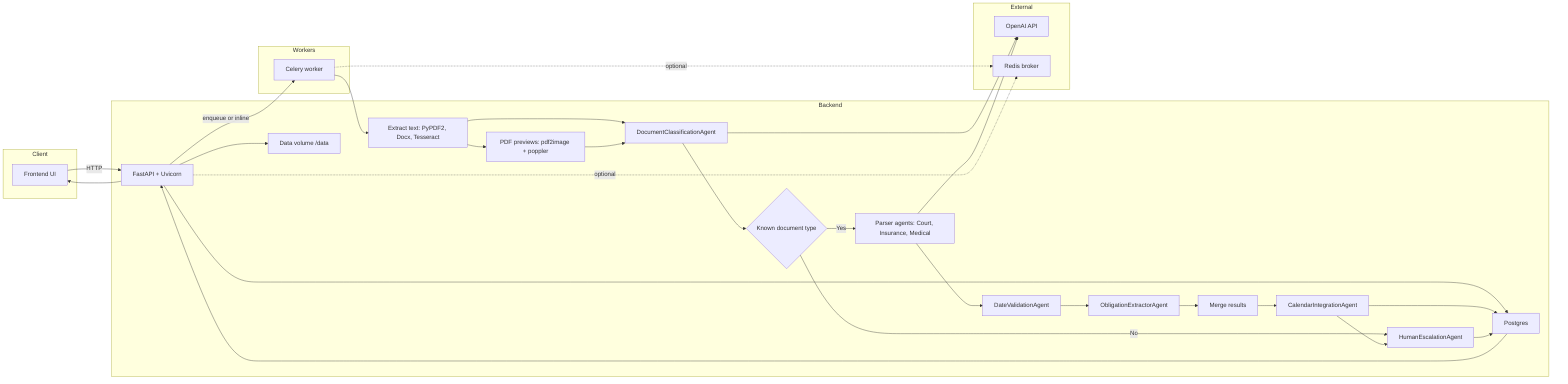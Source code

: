 flowchart LR
  %% Client
  subgraph Client
    UI[Frontend UI]
  end

  %% Backend
  subgraph Backend
    API[FastAPI + Uvicorn]
    STORE[Data volume /data]
    DB[Postgres]
    TXT[Extract text: PyPDF2, Docx, Tesseract]
    PREV[PDF previews: pdf2image + poppler]
    CLS[DocumentClassificationAgent]
    DEC{Known document type}
    PRS[Parser agents: Court, Insurance, Medical]
    VAL[DateValidationAgent]
    OBL[ObligationExtractorAgent]
    MERGE[Merge results]
    CAL[CalendarIntegrationAgent]
    ESC[HumanEscalationAgent]
  end

  %% External
  subgraph External
    OAI[OpenAI API]
    REDIS[Redis broker]
  end

  %% Workers (optional)
  subgraph Workers
    WRK[Celery worker]
  end

  %% Client to backend
  UI -->|HTTP| API

  %% Upload and persistence
  API --> STORE
  API --> DB

  %% Task dispatch
  API -->|enqueue or inline| WRK
  API -.->|optional| REDIS
  WRK -.->|optional| REDIS

  %% Pipeline
  WRK --> TXT
  TXT --> PREV
  TXT --> CLS
  PREV --> CLS
  CLS --> DEC
  DEC -- No --> ESC
  DEC -- Yes --> PRS
  PRS --> VAL --> OBL --> MERGE --> CAL --> ESC

  %% External calls and persistence
  CLS --> OAI
  PRS --> OAI
  CAL --> DB
  ESC --> DB

  %% Results back to client
  DB --> API --> UI